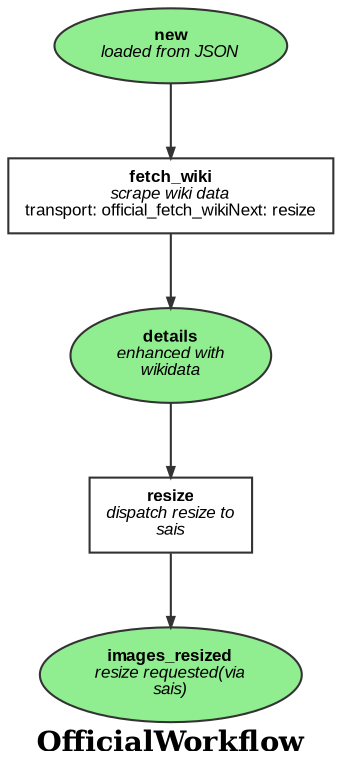 digraph workflow {
  ratio="compress" rankdir="TB" label=<<B>OfficialWorkflow</B>>
  node [fontsize="8" fontname="Arial" color="#333333" fillcolor="lightgreen" fixedsize="false" width="1"];
  edge [fontsize="7" fontname="Arial" color="#333333" arrowhead="normal" arrowsize="0.5"];

  place_new [label=<<B>new</B><BR/><I>loaded from JSON</I>>, shape=oval fillcolor="lightgreen" style="filled"];
  place_details [label=<<B>details</B><BR/><I>enhanced with<BR/>wikidata</I>>, shape=oval fillcolor="lightgreen" style="filled"];
  place_images_resized [label=<<B>images_resized</B><BR/><I>resize requested(via<BR/>sais)</I>>, shape=oval fillcolor="lightgreen" style="filled"];
  transition_0 [label=<<B>fetch_wiki</B><BR/><I>scrape wiki data</I><BR/>transport: official_fetch_wikiNext: resize>, shape="box" regular=""];
  transition_1 [label=<<B>resize</B><BR/><I>dispatch resize to<BR/>sais</I>>, shape="box" regular=""];
  place_new -> transition_0 [style="solid", comment="new"];
  transition_0 -> place_details [style="solid"];
  place_details -> transition_1 [style="solid", comment="details"];
  transition_1 -> place_images_resized [style="solid"];
}
